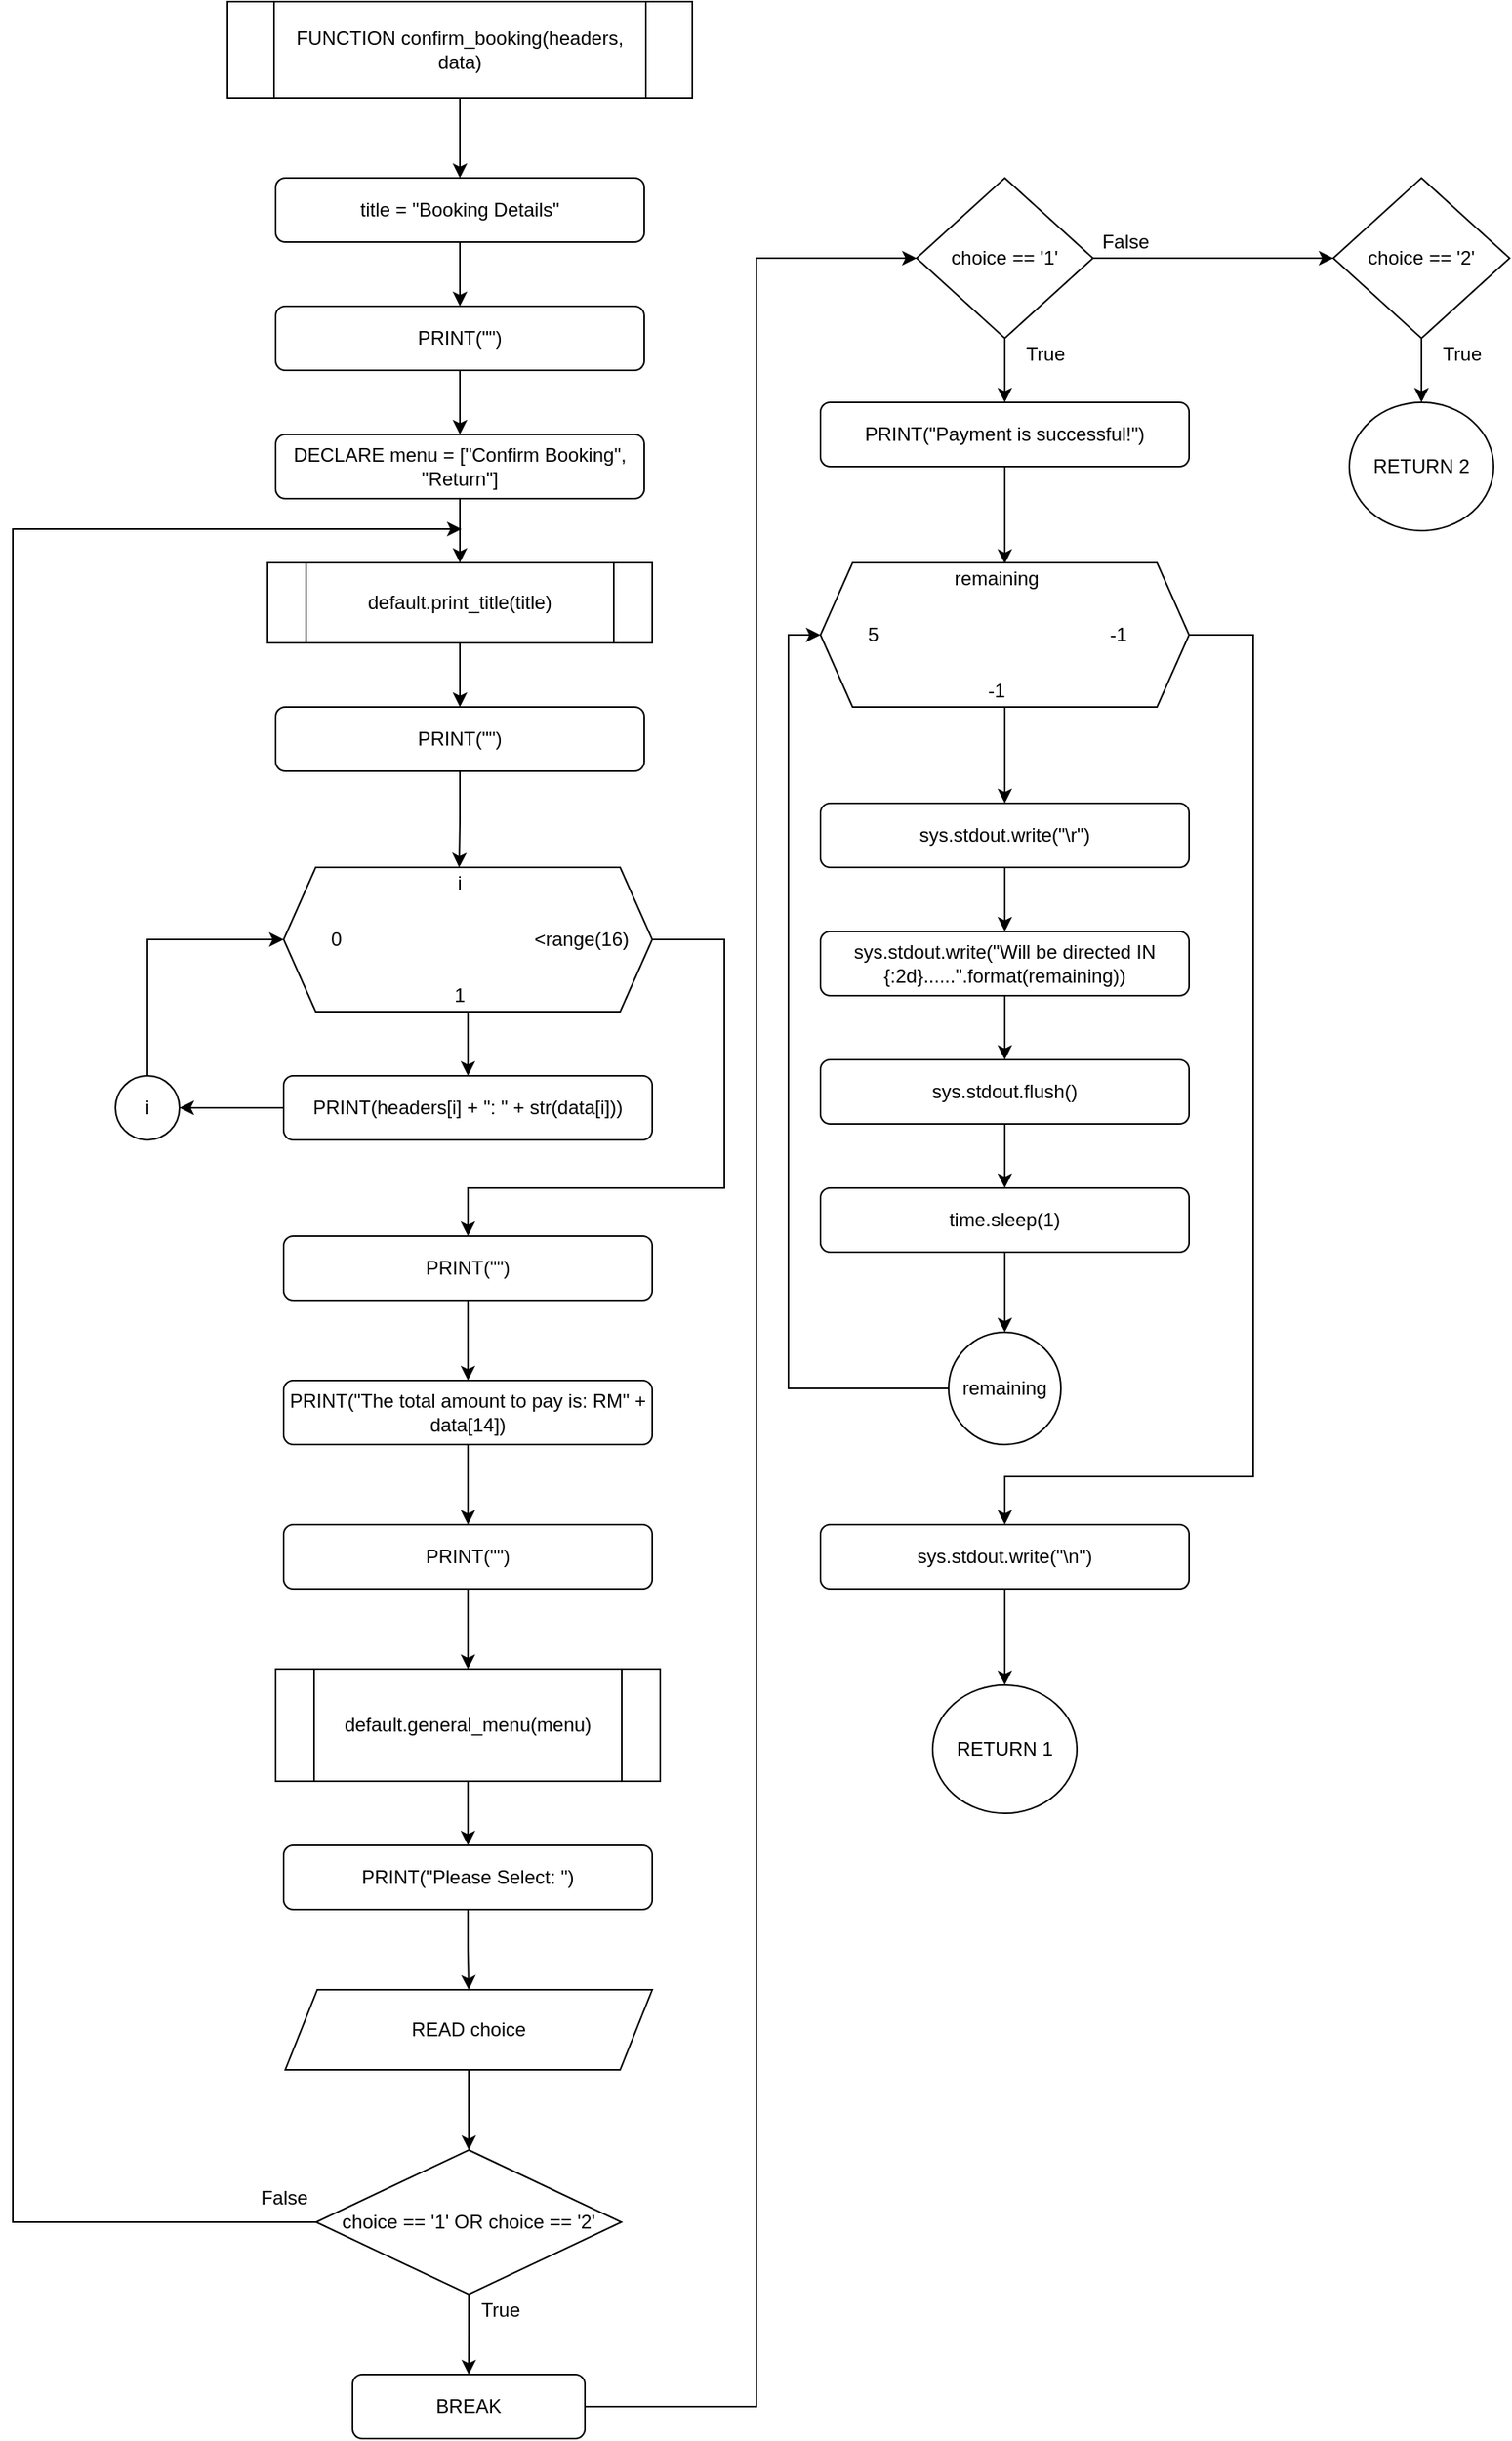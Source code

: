 <mxfile version="14.7.6" type="github">
  <diagram id="GI5jy3mSJrUdioiaSP5A" name="Page-1">
    <mxGraphModel dx="1649" dy="1064" grid="1" gridSize="10" guides="1" tooltips="1" connect="1" arrows="1" fold="1" page="1" pageScale="1" pageWidth="3300" pageHeight="4681" math="0" shadow="0">
      <root>
        <mxCell id="0" />
        <mxCell id="1" parent="0" />
        <mxCell id="n754LqNdIoqF2h2PwJ18-3" value="" style="edgeStyle=orthogonalEdgeStyle;rounded=0;orthogonalLoop=1;jettySize=auto;html=1;" edge="1" parent="1" source="n754LqNdIoqF2h2PwJ18-1" target="n754LqNdIoqF2h2PwJ18-2">
          <mxGeometry relative="1" as="geometry" />
        </mxCell>
        <mxCell id="n754LqNdIoqF2h2PwJ18-1" value="FUNCTION confirm_booking(headers, data)" style="shape=process;whiteSpace=wrap;html=1;backgroundOutline=1;" vertex="1" parent="1">
          <mxGeometry x="380" y="90" width="290" height="60" as="geometry" />
        </mxCell>
        <mxCell id="n754LqNdIoqF2h2PwJ18-42" value="" style="edgeStyle=orthogonalEdgeStyle;rounded=0;orthogonalLoop=1;jettySize=auto;html=1;" edge="1" parent="1" source="n754LqNdIoqF2h2PwJ18-2" target="n754LqNdIoqF2h2PwJ18-4">
          <mxGeometry relative="1" as="geometry" />
        </mxCell>
        <mxCell id="n754LqNdIoqF2h2PwJ18-2" value="title = &quot;Booking Details&quot;" style="rounded=1;whiteSpace=wrap;html=1;" vertex="1" parent="1">
          <mxGeometry x="410" y="200" width="230" height="40" as="geometry" />
        </mxCell>
        <mxCell id="n754LqNdIoqF2h2PwJ18-43" value="" style="edgeStyle=orthogonalEdgeStyle;rounded=0;orthogonalLoop=1;jettySize=auto;html=1;" edge="1" parent="1" source="n754LqNdIoqF2h2PwJ18-4" target="n754LqNdIoqF2h2PwJ18-5">
          <mxGeometry relative="1" as="geometry" />
        </mxCell>
        <mxCell id="n754LqNdIoqF2h2PwJ18-4" value="PRINT(&quot;&quot;)" style="rounded=1;whiteSpace=wrap;html=1;" vertex="1" parent="1">
          <mxGeometry x="410" y="280" width="230" height="40" as="geometry" />
        </mxCell>
        <mxCell id="n754LqNdIoqF2h2PwJ18-44" value="" style="edgeStyle=orthogonalEdgeStyle;rounded=0;orthogonalLoop=1;jettySize=auto;html=1;" edge="1" parent="1" source="n754LqNdIoqF2h2PwJ18-5" target="n754LqNdIoqF2h2PwJ18-6">
          <mxGeometry relative="1" as="geometry" />
        </mxCell>
        <mxCell id="n754LqNdIoqF2h2PwJ18-5" value="DECLARE menu = [&quot;Confirm Booking&quot;, &quot;Return&quot;]" style="rounded=1;whiteSpace=wrap;html=1;" vertex="1" parent="1">
          <mxGeometry x="410" y="360" width="230" height="40" as="geometry" />
        </mxCell>
        <mxCell id="n754LqNdIoqF2h2PwJ18-45" value="" style="edgeStyle=orthogonalEdgeStyle;rounded=0;orthogonalLoop=1;jettySize=auto;html=1;" edge="1" parent="1" source="n754LqNdIoqF2h2PwJ18-6" target="n754LqNdIoqF2h2PwJ18-7">
          <mxGeometry relative="1" as="geometry" />
        </mxCell>
        <mxCell id="n754LqNdIoqF2h2PwJ18-6" value="default.print_title(title)" style="shape=process;whiteSpace=wrap;html=1;backgroundOutline=1;" vertex="1" parent="1">
          <mxGeometry x="405" y="440" width="240" height="50" as="geometry" />
        </mxCell>
        <mxCell id="n754LqNdIoqF2h2PwJ18-46" style="edgeStyle=orthogonalEdgeStyle;rounded=0;orthogonalLoop=1;jettySize=auto;html=1;entryX=0.5;entryY=0;entryDx=0;entryDy=0;" edge="1" parent="1" source="n754LqNdIoqF2h2PwJ18-7" target="n754LqNdIoqF2h2PwJ18-10">
          <mxGeometry relative="1" as="geometry" />
        </mxCell>
        <mxCell id="n754LqNdIoqF2h2PwJ18-7" value="PRINT(&quot;&quot;)" style="rounded=1;whiteSpace=wrap;html=1;" vertex="1" parent="1">
          <mxGeometry x="410" y="530" width="230" height="40" as="geometry" />
        </mxCell>
        <mxCell id="n754LqNdIoqF2h2PwJ18-8" value="" style="group" vertex="1" connectable="0" parent="1">
          <mxGeometry x="415" y="630" width="230" height="90" as="geometry" />
        </mxCell>
        <mxCell id="n754LqNdIoqF2h2PwJ18-9" value="" style="shape=hexagon;perimeter=hexagonPerimeter2;whiteSpace=wrap;html=1;fixedSize=1;" vertex="1" parent="n754LqNdIoqF2h2PwJ18-8">
          <mxGeometry width="230.0" height="90" as="geometry" />
        </mxCell>
        <mxCell id="n754LqNdIoqF2h2PwJ18-10" value="i" style="text;html=1;strokeColor=none;fillColor=none;align=center;verticalAlign=middle;whiteSpace=wrap;rounded=0;" vertex="1" parent="n754LqNdIoqF2h2PwJ18-8">
          <mxGeometry x="87.619" width="43.81" height="20" as="geometry" />
        </mxCell>
        <mxCell id="n754LqNdIoqF2h2PwJ18-11" value="0" style="text;html=1;strokeColor=none;fillColor=none;align=center;verticalAlign=middle;whiteSpace=wrap;rounded=0;" vertex="1" parent="n754LqNdIoqF2h2PwJ18-8">
          <mxGeometry x="10.952" y="35" width="43.81" height="20" as="geometry" />
        </mxCell>
        <mxCell id="n754LqNdIoqF2h2PwJ18-12" value="1" style="text;html=1;strokeColor=none;fillColor=none;align=center;verticalAlign=middle;whiteSpace=wrap;rounded=0;" vertex="1" parent="n754LqNdIoqF2h2PwJ18-8">
          <mxGeometry x="87.619" y="70" width="43.81" height="20" as="geometry" />
        </mxCell>
        <mxCell id="n754LqNdIoqF2h2PwJ18-13" value="&amp;lt;range(16)" style="text;html=1;strokeColor=none;fillColor=none;align=center;verticalAlign=middle;whiteSpace=wrap;rounded=0;" vertex="1" parent="n754LqNdIoqF2h2PwJ18-8">
          <mxGeometry x="164.286" y="35" width="43.81" height="20" as="geometry" />
        </mxCell>
        <mxCell id="n754LqNdIoqF2h2PwJ18-51" value="" style="edgeStyle=orthogonalEdgeStyle;rounded=0;orthogonalLoop=1;jettySize=auto;html=1;" edge="1" parent="1" source="n754LqNdIoqF2h2PwJ18-14" target="n754LqNdIoqF2h2PwJ18-15">
          <mxGeometry relative="1" as="geometry" />
        </mxCell>
        <mxCell id="n754LqNdIoqF2h2PwJ18-14" value="PRINT(headers[i] + &quot;: &quot; + str(data[i]))" style="rounded=1;whiteSpace=wrap;html=1;" vertex="1" parent="1">
          <mxGeometry x="415" y="760" width="230" height="40" as="geometry" />
        </mxCell>
        <mxCell id="n754LqNdIoqF2h2PwJ18-52" style="edgeStyle=orthogonalEdgeStyle;rounded=0;orthogonalLoop=1;jettySize=auto;html=1;entryX=0;entryY=0.5;entryDx=0;entryDy=0;" edge="1" parent="1" source="n754LqNdIoqF2h2PwJ18-15" target="n754LqNdIoqF2h2PwJ18-9">
          <mxGeometry relative="1" as="geometry">
            <Array as="points">
              <mxPoint x="330" y="675" />
            </Array>
          </mxGeometry>
        </mxCell>
        <mxCell id="n754LqNdIoqF2h2PwJ18-15" value="i" style="ellipse;whiteSpace=wrap;html=1;aspect=fixed;" vertex="1" parent="1">
          <mxGeometry x="310" y="760" width="40" height="40" as="geometry" />
        </mxCell>
        <mxCell id="n754LqNdIoqF2h2PwJ18-55" value="" style="edgeStyle=orthogonalEdgeStyle;rounded=0;orthogonalLoop=1;jettySize=auto;html=1;" edge="1" parent="1" source="n754LqNdIoqF2h2PwJ18-16" target="n754LqNdIoqF2h2PwJ18-17">
          <mxGeometry relative="1" as="geometry" />
        </mxCell>
        <mxCell id="n754LqNdIoqF2h2PwJ18-16" value="PRINT(&quot;&quot;)" style="rounded=1;whiteSpace=wrap;html=1;" vertex="1" parent="1">
          <mxGeometry x="415" y="860" width="230" height="40" as="geometry" />
        </mxCell>
        <mxCell id="n754LqNdIoqF2h2PwJ18-56" value="" style="edgeStyle=orthogonalEdgeStyle;rounded=0;orthogonalLoop=1;jettySize=auto;html=1;" edge="1" parent="1" source="n754LqNdIoqF2h2PwJ18-17" target="n754LqNdIoqF2h2PwJ18-18">
          <mxGeometry relative="1" as="geometry" />
        </mxCell>
        <mxCell id="n754LqNdIoqF2h2PwJ18-17" value="PRINT(&quot;The total amount to pay is: RM&quot; + data[14])" style="rounded=1;whiteSpace=wrap;html=1;" vertex="1" parent="1">
          <mxGeometry x="415" y="950" width="230" height="40" as="geometry" />
        </mxCell>
        <mxCell id="n754LqNdIoqF2h2PwJ18-57" value="" style="edgeStyle=orthogonalEdgeStyle;rounded=0;orthogonalLoop=1;jettySize=auto;html=1;" edge="1" parent="1" source="n754LqNdIoqF2h2PwJ18-18" target="n754LqNdIoqF2h2PwJ18-20">
          <mxGeometry relative="1" as="geometry" />
        </mxCell>
        <mxCell id="n754LqNdIoqF2h2PwJ18-18" value="PRINT(&quot;&quot;)" style="rounded=1;whiteSpace=wrap;html=1;" vertex="1" parent="1">
          <mxGeometry x="415" y="1040" width="230" height="40" as="geometry" />
        </mxCell>
        <mxCell id="n754LqNdIoqF2h2PwJ18-58" value="" style="edgeStyle=orthogonalEdgeStyle;rounded=0;orthogonalLoop=1;jettySize=auto;html=1;" edge="1" parent="1" source="n754LqNdIoqF2h2PwJ18-20" target="n754LqNdIoqF2h2PwJ18-21">
          <mxGeometry relative="1" as="geometry" />
        </mxCell>
        <mxCell id="n754LqNdIoqF2h2PwJ18-20" value="default.general_menu(menu)" style="shape=process;whiteSpace=wrap;html=1;backgroundOutline=1;" vertex="1" parent="1">
          <mxGeometry x="410" y="1130" width="240" height="70" as="geometry" />
        </mxCell>
        <mxCell id="n754LqNdIoqF2h2PwJ18-59" value="" style="edgeStyle=orthogonalEdgeStyle;rounded=0;orthogonalLoop=1;jettySize=auto;html=1;" edge="1" parent="1" source="n754LqNdIoqF2h2PwJ18-21" target="n754LqNdIoqF2h2PwJ18-22">
          <mxGeometry relative="1" as="geometry" />
        </mxCell>
        <mxCell id="n754LqNdIoqF2h2PwJ18-21" value="PRINT(&quot;Please Select: &quot;)" style="rounded=1;whiteSpace=wrap;html=1;" vertex="1" parent="1">
          <mxGeometry x="415" y="1240" width="230" height="40" as="geometry" />
        </mxCell>
        <mxCell id="n754LqNdIoqF2h2PwJ18-60" value="" style="edgeStyle=orthogonalEdgeStyle;rounded=0;orthogonalLoop=1;jettySize=auto;html=1;" edge="1" parent="1" source="n754LqNdIoqF2h2PwJ18-22" target="n754LqNdIoqF2h2PwJ18-23">
          <mxGeometry relative="1" as="geometry" />
        </mxCell>
        <mxCell id="n754LqNdIoqF2h2PwJ18-22" value="READ choice" style="shape=parallelogram;perimeter=parallelogramPerimeter;whiteSpace=wrap;html=1;fixedSize=1;" vertex="1" parent="1">
          <mxGeometry x="416" y="1330" width="229" height="50" as="geometry" />
        </mxCell>
        <mxCell id="n754LqNdIoqF2h2PwJ18-61" value="" style="edgeStyle=orthogonalEdgeStyle;rounded=0;orthogonalLoop=1;jettySize=auto;html=1;" edge="1" parent="1" source="n754LqNdIoqF2h2PwJ18-23" target="n754LqNdIoqF2h2PwJ18-24">
          <mxGeometry relative="1" as="geometry" />
        </mxCell>
        <mxCell id="n754LqNdIoqF2h2PwJ18-63" style="edgeStyle=orthogonalEdgeStyle;rounded=0;orthogonalLoop=1;jettySize=auto;html=1;exitX=0;exitY=0.5;exitDx=0;exitDy=0;" edge="1" parent="1" source="n754LqNdIoqF2h2PwJ18-23">
          <mxGeometry relative="1" as="geometry">
            <mxPoint x="526" y="419" as="targetPoint" />
            <mxPoint x="423.25" y="1475.0" as="sourcePoint" />
            <Array as="points">
              <mxPoint x="246" y="1475" />
              <mxPoint x="246" y="419" />
            </Array>
          </mxGeometry>
        </mxCell>
        <mxCell id="n754LqNdIoqF2h2PwJ18-23" value="choice == &#39;1&#39; OR choice == &#39;2&#39;" style="rhombus;whiteSpace=wrap;html=1;" vertex="1" parent="1">
          <mxGeometry x="435.25" y="1430" width="190.5" height="90" as="geometry" />
        </mxCell>
        <mxCell id="n754LqNdIoqF2h2PwJ18-66" style="edgeStyle=orthogonalEdgeStyle;rounded=0;orthogonalLoop=1;jettySize=auto;html=1;entryX=0;entryY=0.5;entryDx=0;entryDy=0;" edge="1" parent="1" source="n754LqNdIoqF2h2PwJ18-24" target="n754LqNdIoqF2h2PwJ18-25">
          <mxGeometry relative="1" as="geometry">
            <mxPoint x="790" y="260" as="targetPoint" />
            <Array as="points">
              <mxPoint x="710" y="1590" />
              <mxPoint x="710" y="250" />
            </Array>
          </mxGeometry>
        </mxCell>
        <mxCell id="n754LqNdIoqF2h2PwJ18-24" value="BREAK" style="rounded=1;whiteSpace=wrap;html=1;" vertex="1" parent="1">
          <mxGeometry x="458" y="1570" width="145" height="40" as="geometry" />
        </mxCell>
        <mxCell id="n754LqNdIoqF2h2PwJ18-67" value="" style="edgeStyle=orthogonalEdgeStyle;rounded=0;orthogonalLoop=1;jettySize=auto;html=1;" edge="1" parent="1" source="n754LqNdIoqF2h2PwJ18-25" target="n754LqNdIoqF2h2PwJ18-27">
          <mxGeometry relative="1" as="geometry" />
        </mxCell>
        <mxCell id="n754LqNdIoqF2h2PwJ18-78" style="edgeStyle=orthogonalEdgeStyle;rounded=0;orthogonalLoop=1;jettySize=auto;html=1;entryX=0;entryY=0.5;entryDx=0;entryDy=0;" edge="1" parent="1" source="n754LqNdIoqF2h2PwJ18-25" target="n754LqNdIoqF2h2PwJ18-26">
          <mxGeometry relative="1" as="geometry" />
        </mxCell>
        <mxCell id="n754LqNdIoqF2h2PwJ18-25" value="choice == &#39;1&#39;" style="rhombus;whiteSpace=wrap;html=1;" vertex="1" parent="1">
          <mxGeometry x="810" y="200" width="110" height="100" as="geometry" />
        </mxCell>
        <mxCell id="n754LqNdIoqF2h2PwJ18-79" value="" style="edgeStyle=orthogonalEdgeStyle;rounded=0;orthogonalLoop=1;jettySize=auto;html=1;" edge="1" parent="1" source="n754LqNdIoqF2h2PwJ18-26" target="n754LqNdIoqF2h2PwJ18-41">
          <mxGeometry relative="1" as="geometry" />
        </mxCell>
        <mxCell id="n754LqNdIoqF2h2PwJ18-26" value="choice == &#39;2&#39;" style="rhombus;whiteSpace=wrap;html=1;" vertex="1" parent="1">
          <mxGeometry x="1070" y="200" width="110" height="100" as="geometry" />
        </mxCell>
        <mxCell id="n754LqNdIoqF2h2PwJ18-68" style="edgeStyle=orthogonalEdgeStyle;rounded=0;orthogonalLoop=1;jettySize=auto;html=1;entryX=0.625;entryY=0.033;entryDx=0;entryDy=0;entryPerimeter=0;" edge="1" parent="1" source="n754LqNdIoqF2h2PwJ18-27" target="n754LqNdIoqF2h2PwJ18-30">
          <mxGeometry relative="1" as="geometry" />
        </mxCell>
        <mxCell id="n754LqNdIoqF2h2PwJ18-27" value="PRINT(&quot;Payment is successful!&quot;)" style="rounded=1;whiteSpace=wrap;html=1;" vertex="1" parent="1">
          <mxGeometry x="750" y="340" width="230" height="40" as="geometry" />
        </mxCell>
        <mxCell id="n754LqNdIoqF2h2PwJ18-28" value="" style="group" vertex="1" connectable="0" parent="1">
          <mxGeometry x="750" y="440" width="230" height="90" as="geometry" />
        </mxCell>
        <mxCell id="n754LqNdIoqF2h2PwJ18-29" value="" style="shape=hexagon;perimeter=hexagonPerimeter2;whiteSpace=wrap;html=1;fixedSize=1;" vertex="1" parent="n754LqNdIoqF2h2PwJ18-28">
          <mxGeometry width="230.0" height="90" as="geometry" />
        </mxCell>
        <mxCell id="n754LqNdIoqF2h2PwJ18-30" value="remaining" style="text;html=1;strokeColor=none;fillColor=none;align=center;verticalAlign=middle;whiteSpace=wrap;rounded=0;" vertex="1" parent="n754LqNdIoqF2h2PwJ18-28">
          <mxGeometry x="87.619" width="43.81" height="20" as="geometry" />
        </mxCell>
        <mxCell id="n754LqNdIoqF2h2PwJ18-31" value="5" style="text;html=1;strokeColor=none;fillColor=none;align=center;verticalAlign=middle;whiteSpace=wrap;rounded=0;" vertex="1" parent="n754LqNdIoqF2h2PwJ18-28">
          <mxGeometry x="10.952" y="35" width="43.81" height="20" as="geometry" />
        </mxCell>
        <mxCell id="n754LqNdIoqF2h2PwJ18-32" value="-1" style="text;html=1;strokeColor=none;fillColor=none;align=center;verticalAlign=middle;whiteSpace=wrap;rounded=0;" vertex="1" parent="n754LqNdIoqF2h2PwJ18-28">
          <mxGeometry x="87.619" y="70" width="43.81" height="20" as="geometry" />
        </mxCell>
        <mxCell id="n754LqNdIoqF2h2PwJ18-33" value="-1" style="text;html=1;strokeColor=none;fillColor=none;align=center;verticalAlign=middle;whiteSpace=wrap;rounded=0;" vertex="1" parent="n754LqNdIoqF2h2PwJ18-28">
          <mxGeometry x="164.286" y="35" width="43.81" height="20" as="geometry" />
        </mxCell>
        <mxCell id="n754LqNdIoqF2h2PwJ18-70" value="" style="edgeStyle=orthogonalEdgeStyle;rounded=0;orthogonalLoop=1;jettySize=auto;html=1;" edge="1" parent="1" source="n754LqNdIoqF2h2PwJ18-34" target="n754LqNdIoqF2h2PwJ18-35">
          <mxGeometry relative="1" as="geometry" />
        </mxCell>
        <mxCell id="n754LqNdIoqF2h2PwJ18-34" value="sys.stdout.write(&quot;\r&quot;)" style="rounded=1;whiteSpace=wrap;html=1;" vertex="1" parent="1">
          <mxGeometry x="750" y="590" width="230" height="40" as="geometry" />
        </mxCell>
        <mxCell id="n754LqNdIoqF2h2PwJ18-71" value="" style="edgeStyle=orthogonalEdgeStyle;rounded=0;orthogonalLoop=1;jettySize=auto;html=1;" edge="1" parent="1" source="n754LqNdIoqF2h2PwJ18-35" target="n754LqNdIoqF2h2PwJ18-36">
          <mxGeometry relative="1" as="geometry" />
        </mxCell>
        <mxCell id="n754LqNdIoqF2h2PwJ18-35" value="sys.stdout.write(&quot;Will be directed IN {:2d}......&quot;.format(remaining))" style="rounded=1;whiteSpace=wrap;html=1;" vertex="1" parent="1">
          <mxGeometry x="750" y="670" width="230" height="40" as="geometry" />
        </mxCell>
        <mxCell id="n754LqNdIoqF2h2PwJ18-72" value="" style="edgeStyle=orthogonalEdgeStyle;rounded=0;orthogonalLoop=1;jettySize=auto;html=1;" edge="1" parent="1" source="n754LqNdIoqF2h2PwJ18-36" target="n754LqNdIoqF2h2PwJ18-37">
          <mxGeometry relative="1" as="geometry" />
        </mxCell>
        <mxCell id="n754LqNdIoqF2h2PwJ18-36" value="sys.stdout.flush()" style="rounded=1;whiteSpace=wrap;html=1;" vertex="1" parent="1">
          <mxGeometry x="750" y="750" width="230" height="40" as="geometry" />
        </mxCell>
        <mxCell id="n754LqNdIoqF2h2PwJ18-73" value="" style="edgeStyle=orthogonalEdgeStyle;rounded=0;orthogonalLoop=1;jettySize=auto;html=1;" edge="1" parent="1" source="n754LqNdIoqF2h2PwJ18-37" target="n754LqNdIoqF2h2PwJ18-38">
          <mxGeometry relative="1" as="geometry" />
        </mxCell>
        <mxCell id="n754LqNdIoqF2h2PwJ18-37" value="time.sleep(1)" style="rounded=1;whiteSpace=wrap;html=1;" vertex="1" parent="1">
          <mxGeometry x="750" y="830" width="230" height="40" as="geometry" />
        </mxCell>
        <mxCell id="n754LqNdIoqF2h2PwJ18-74" style="edgeStyle=orthogonalEdgeStyle;rounded=0;orthogonalLoop=1;jettySize=auto;html=1;entryX=0;entryY=0.5;entryDx=0;entryDy=0;" edge="1" parent="1" source="n754LqNdIoqF2h2PwJ18-38" target="n754LqNdIoqF2h2PwJ18-29">
          <mxGeometry relative="1" as="geometry">
            <Array as="points">
              <mxPoint x="730" y="955" />
              <mxPoint x="730" y="485" />
            </Array>
          </mxGeometry>
        </mxCell>
        <mxCell id="n754LqNdIoqF2h2PwJ18-38" value="remaining" style="ellipse;whiteSpace=wrap;html=1;aspect=fixed;" vertex="1" parent="1">
          <mxGeometry x="830" y="920" width="70" height="70" as="geometry" />
        </mxCell>
        <mxCell id="n754LqNdIoqF2h2PwJ18-77" value="" style="edgeStyle=orthogonalEdgeStyle;rounded=0;orthogonalLoop=1;jettySize=auto;html=1;" edge="1" parent="1" source="n754LqNdIoqF2h2PwJ18-39" target="n754LqNdIoqF2h2PwJ18-40">
          <mxGeometry relative="1" as="geometry" />
        </mxCell>
        <mxCell id="n754LqNdIoqF2h2PwJ18-39" value="sys.stdout.write(&quot;\n&quot;)" style="rounded=1;whiteSpace=wrap;html=1;" vertex="1" parent="1">
          <mxGeometry x="750" y="1040" width="230" height="40" as="geometry" />
        </mxCell>
        <mxCell id="n754LqNdIoqF2h2PwJ18-40" value="RETURN 1" style="ellipse;whiteSpace=wrap;html=1;" vertex="1" parent="1">
          <mxGeometry x="820" y="1140" width="90" height="80" as="geometry" />
        </mxCell>
        <mxCell id="n754LqNdIoqF2h2PwJ18-41" value="RETURN 2" style="ellipse;whiteSpace=wrap;html=1;" vertex="1" parent="1">
          <mxGeometry x="1080" y="340" width="90" height="80" as="geometry" />
        </mxCell>
        <mxCell id="n754LqNdIoqF2h2PwJ18-47" value="" style="edgeStyle=orthogonalEdgeStyle;rounded=0;orthogonalLoop=1;jettySize=auto;html=1;" edge="1" parent="1" source="n754LqNdIoqF2h2PwJ18-9" target="n754LqNdIoqF2h2PwJ18-14">
          <mxGeometry relative="1" as="geometry" />
        </mxCell>
        <mxCell id="n754LqNdIoqF2h2PwJ18-54" style="edgeStyle=orthogonalEdgeStyle;rounded=0;orthogonalLoop=1;jettySize=auto;html=1;entryX=0.5;entryY=0;entryDx=0;entryDy=0;" edge="1" parent="1" source="n754LqNdIoqF2h2PwJ18-9" target="n754LqNdIoqF2h2PwJ18-16">
          <mxGeometry relative="1" as="geometry">
            <Array as="points">
              <mxPoint x="690" y="675" />
              <mxPoint x="690" y="830" />
              <mxPoint x="530" y="830" />
            </Array>
          </mxGeometry>
        </mxCell>
        <mxCell id="n754LqNdIoqF2h2PwJ18-64" value="False" style="text;html=1;align=center;verticalAlign=middle;resizable=0;points=[];autosize=1;strokeColor=none;" vertex="1" parent="1">
          <mxGeometry x="395" y="1450" width="40" height="20" as="geometry" />
        </mxCell>
        <mxCell id="n754LqNdIoqF2h2PwJ18-65" value="True" style="text;html=1;align=center;verticalAlign=middle;resizable=0;points=[];autosize=1;strokeColor=none;" vertex="1" parent="1">
          <mxGeometry x="530" y="1520" width="40" height="20" as="geometry" />
        </mxCell>
        <mxCell id="n754LqNdIoqF2h2PwJ18-69" value="" style="edgeStyle=orthogonalEdgeStyle;rounded=0;orthogonalLoop=1;jettySize=auto;html=1;" edge="1" parent="1" source="n754LqNdIoqF2h2PwJ18-29" target="n754LqNdIoqF2h2PwJ18-34">
          <mxGeometry relative="1" as="geometry" />
        </mxCell>
        <mxCell id="n754LqNdIoqF2h2PwJ18-76" style="edgeStyle=orthogonalEdgeStyle;rounded=0;orthogonalLoop=1;jettySize=auto;html=1;entryX=0.5;entryY=0;entryDx=0;entryDy=0;" edge="1" parent="1" source="n754LqNdIoqF2h2PwJ18-29" target="n754LqNdIoqF2h2PwJ18-39">
          <mxGeometry relative="1" as="geometry">
            <Array as="points">
              <mxPoint x="1020" y="485" />
              <mxPoint x="1020" y="1010" />
              <mxPoint x="865" y="1010" />
            </Array>
          </mxGeometry>
        </mxCell>
        <mxCell id="n754LqNdIoqF2h2PwJ18-80" value="True" style="text;html=1;align=center;verticalAlign=middle;resizable=0;points=[];autosize=1;strokeColor=none;" vertex="1" parent="1">
          <mxGeometry x="870" y="300" width="40" height="20" as="geometry" />
        </mxCell>
        <mxCell id="n754LqNdIoqF2h2PwJ18-81" value="False" style="text;html=1;align=center;verticalAlign=middle;resizable=0;points=[];autosize=1;strokeColor=none;" vertex="1" parent="1">
          <mxGeometry x="920" y="230" width="40" height="20" as="geometry" />
        </mxCell>
        <mxCell id="n754LqNdIoqF2h2PwJ18-82" value="True" style="text;html=1;align=center;verticalAlign=middle;resizable=0;points=[];autosize=1;strokeColor=none;" vertex="1" parent="1">
          <mxGeometry x="1130" y="300" width="40" height="20" as="geometry" />
        </mxCell>
      </root>
    </mxGraphModel>
  </diagram>
</mxfile>
